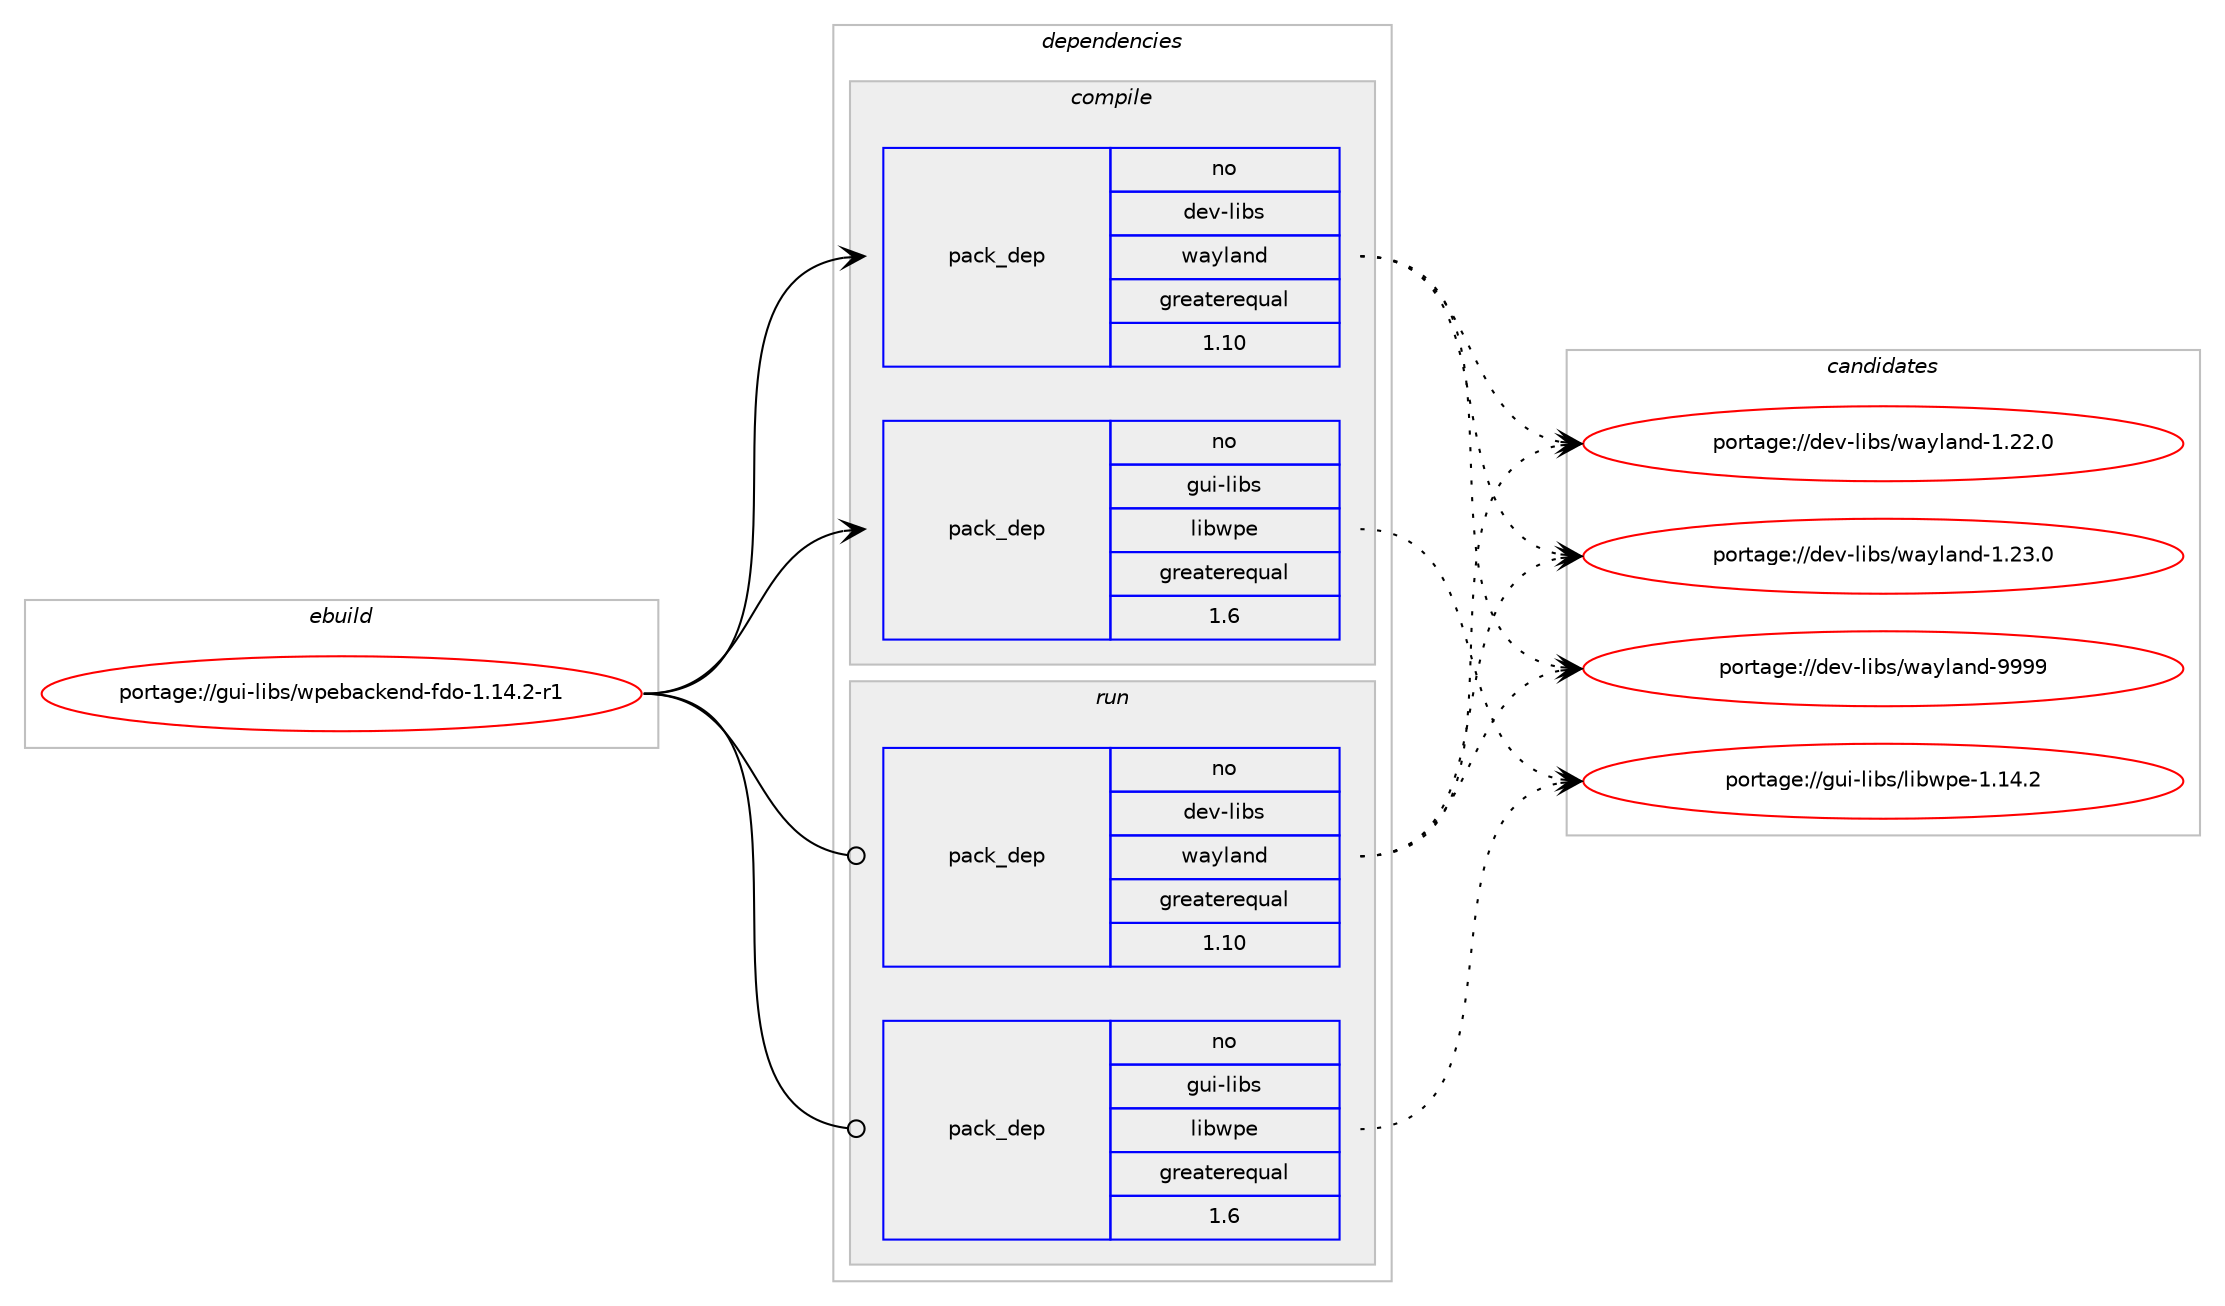 digraph prolog {

# *************
# Graph options
# *************

newrank=true;
concentrate=true;
compound=true;
graph [rankdir=LR,fontname=Helvetica,fontsize=10,ranksep=1.5];#, ranksep=2.5, nodesep=0.2];
edge  [arrowhead=vee];
node  [fontname=Helvetica,fontsize=10];

# **********
# The ebuild
# **********

subgraph cluster_leftcol {
color=gray;
rank=same;
label=<<i>ebuild</i>>;
id [label="portage://gui-libs/wpebackend-fdo-1.14.2-r1", color=red, width=4, href="../gui-libs/wpebackend-fdo-1.14.2-r1.svg"];
}

# ****************
# The dependencies
# ****************

subgraph cluster_midcol {
color=gray;
label=<<i>dependencies</i>>;
subgraph cluster_compile {
fillcolor="#eeeeee";
style=filled;
label=<<i>compile</i>>;
# *** BEGIN UNKNOWN DEPENDENCY TYPE (TODO) ***
# id -> package_dependency(portage://gui-libs/wpebackend-fdo-1.14.2-r1,install,no,dev-libs,glib,none,[,,],[slot(2)],[])
# *** END UNKNOWN DEPENDENCY TYPE (TODO) ***

subgraph pack55084 {
dependency121813 [label=<<TABLE BORDER="0" CELLBORDER="1" CELLSPACING="0" CELLPADDING="4" WIDTH="220"><TR><TD ROWSPAN="6" CELLPADDING="30">pack_dep</TD></TR><TR><TD WIDTH="110">no</TD></TR><TR><TD>dev-libs</TD></TR><TR><TD>wayland</TD></TR><TR><TD>greaterequal</TD></TR><TR><TD>1.10</TD></TR></TABLE>>, shape=none, color=blue];
}
id:e -> dependency121813:w [weight=20,style="solid",arrowhead="vee"];
subgraph pack55085 {
dependency121814 [label=<<TABLE BORDER="0" CELLBORDER="1" CELLSPACING="0" CELLPADDING="4" WIDTH="220"><TR><TD ROWSPAN="6" CELLPADDING="30">pack_dep</TD></TR><TR><TD WIDTH="110">no</TD></TR><TR><TD>gui-libs</TD></TR><TR><TD>libwpe</TD></TR><TR><TD>greaterequal</TD></TR><TR><TD>1.6</TD></TR></TABLE>>, shape=none, color=blue];
}
id:e -> dependency121814:w [weight=20,style="solid",arrowhead="vee"];
# *** BEGIN UNKNOWN DEPENDENCY TYPE (TODO) ***
# id -> package_dependency(portage://gui-libs/wpebackend-fdo-1.14.2-r1,install,no,media-libs,libepoxy,none,[,,],[],[use(enable(egl),positive)])
# *** END UNKNOWN DEPENDENCY TYPE (TODO) ***

}
subgraph cluster_compileandrun {
fillcolor="#eeeeee";
style=filled;
label=<<i>compile and run</i>>;
}
subgraph cluster_run {
fillcolor="#eeeeee";
style=filled;
label=<<i>run</i>>;
# *** BEGIN UNKNOWN DEPENDENCY TYPE (TODO) ***
# id -> package_dependency(portage://gui-libs/wpebackend-fdo-1.14.2-r1,run,no,dev-libs,glib,none,[,,],[slot(2)],[])
# *** END UNKNOWN DEPENDENCY TYPE (TODO) ***

subgraph pack55086 {
dependency121815 [label=<<TABLE BORDER="0" CELLBORDER="1" CELLSPACING="0" CELLPADDING="4" WIDTH="220"><TR><TD ROWSPAN="6" CELLPADDING="30">pack_dep</TD></TR><TR><TD WIDTH="110">no</TD></TR><TR><TD>dev-libs</TD></TR><TR><TD>wayland</TD></TR><TR><TD>greaterequal</TD></TR><TR><TD>1.10</TD></TR></TABLE>>, shape=none, color=blue];
}
id:e -> dependency121815:w [weight=20,style="solid",arrowhead="odot"];
subgraph pack55087 {
dependency121816 [label=<<TABLE BORDER="0" CELLBORDER="1" CELLSPACING="0" CELLPADDING="4" WIDTH="220"><TR><TD ROWSPAN="6" CELLPADDING="30">pack_dep</TD></TR><TR><TD WIDTH="110">no</TD></TR><TR><TD>gui-libs</TD></TR><TR><TD>libwpe</TD></TR><TR><TD>greaterequal</TD></TR><TR><TD>1.6</TD></TR></TABLE>>, shape=none, color=blue];
}
id:e -> dependency121816:w [weight=20,style="solid",arrowhead="odot"];
# *** BEGIN UNKNOWN DEPENDENCY TYPE (TODO) ***
# id -> package_dependency(portage://gui-libs/wpebackend-fdo-1.14.2-r1,run,no,media-libs,libepoxy,none,[,,],[],[use(enable(egl),positive)])
# *** END UNKNOWN DEPENDENCY TYPE (TODO) ***

}
}

# **************
# The candidates
# **************

subgraph cluster_choices {
rank=same;
color=gray;
label=<<i>candidates</i>>;

subgraph choice55084 {
color=black;
nodesep=1;
choice100101118451081059811547119971211089711010045494650504648 [label="portage://dev-libs/wayland-1.22.0", color=red, width=4,href="../dev-libs/wayland-1.22.0.svg"];
choice100101118451081059811547119971211089711010045494650514648 [label="portage://dev-libs/wayland-1.23.0", color=red, width=4,href="../dev-libs/wayland-1.23.0.svg"];
choice10010111845108105981154711997121108971101004557575757 [label="portage://dev-libs/wayland-9999", color=red, width=4,href="../dev-libs/wayland-9999.svg"];
dependency121813:e -> choice100101118451081059811547119971211089711010045494650504648:w [style=dotted,weight="100"];
dependency121813:e -> choice100101118451081059811547119971211089711010045494650514648:w [style=dotted,weight="100"];
dependency121813:e -> choice10010111845108105981154711997121108971101004557575757:w [style=dotted,weight="100"];
}
subgraph choice55085 {
color=black;
nodesep=1;
choice1031171054510810598115471081059811911210145494649524650 [label="portage://gui-libs/libwpe-1.14.2", color=red, width=4,href="../gui-libs/libwpe-1.14.2.svg"];
dependency121814:e -> choice1031171054510810598115471081059811911210145494649524650:w [style=dotted,weight="100"];
}
subgraph choice55086 {
color=black;
nodesep=1;
choice100101118451081059811547119971211089711010045494650504648 [label="portage://dev-libs/wayland-1.22.0", color=red, width=4,href="../dev-libs/wayland-1.22.0.svg"];
choice100101118451081059811547119971211089711010045494650514648 [label="portage://dev-libs/wayland-1.23.0", color=red, width=4,href="../dev-libs/wayland-1.23.0.svg"];
choice10010111845108105981154711997121108971101004557575757 [label="portage://dev-libs/wayland-9999", color=red, width=4,href="../dev-libs/wayland-9999.svg"];
dependency121815:e -> choice100101118451081059811547119971211089711010045494650504648:w [style=dotted,weight="100"];
dependency121815:e -> choice100101118451081059811547119971211089711010045494650514648:w [style=dotted,weight="100"];
dependency121815:e -> choice10010111845108105981154711997121108971101004557575757:w [style=dotted,weight="100"];
}
subgraph choice55087 {
color=black;
nodesep=1;
choice1031171054510810598115471081059811911210145494649524650 [label="portage://gui-libs/libwpe-1.14.2", color=red, width=4,href="../gui-libs/libwpe-1.14.2.svg"];
dependency121816:e -> choice1031171054510810598115471081059811911210145494649524650:w [style=dotted,weight="100"];
}
}

}
